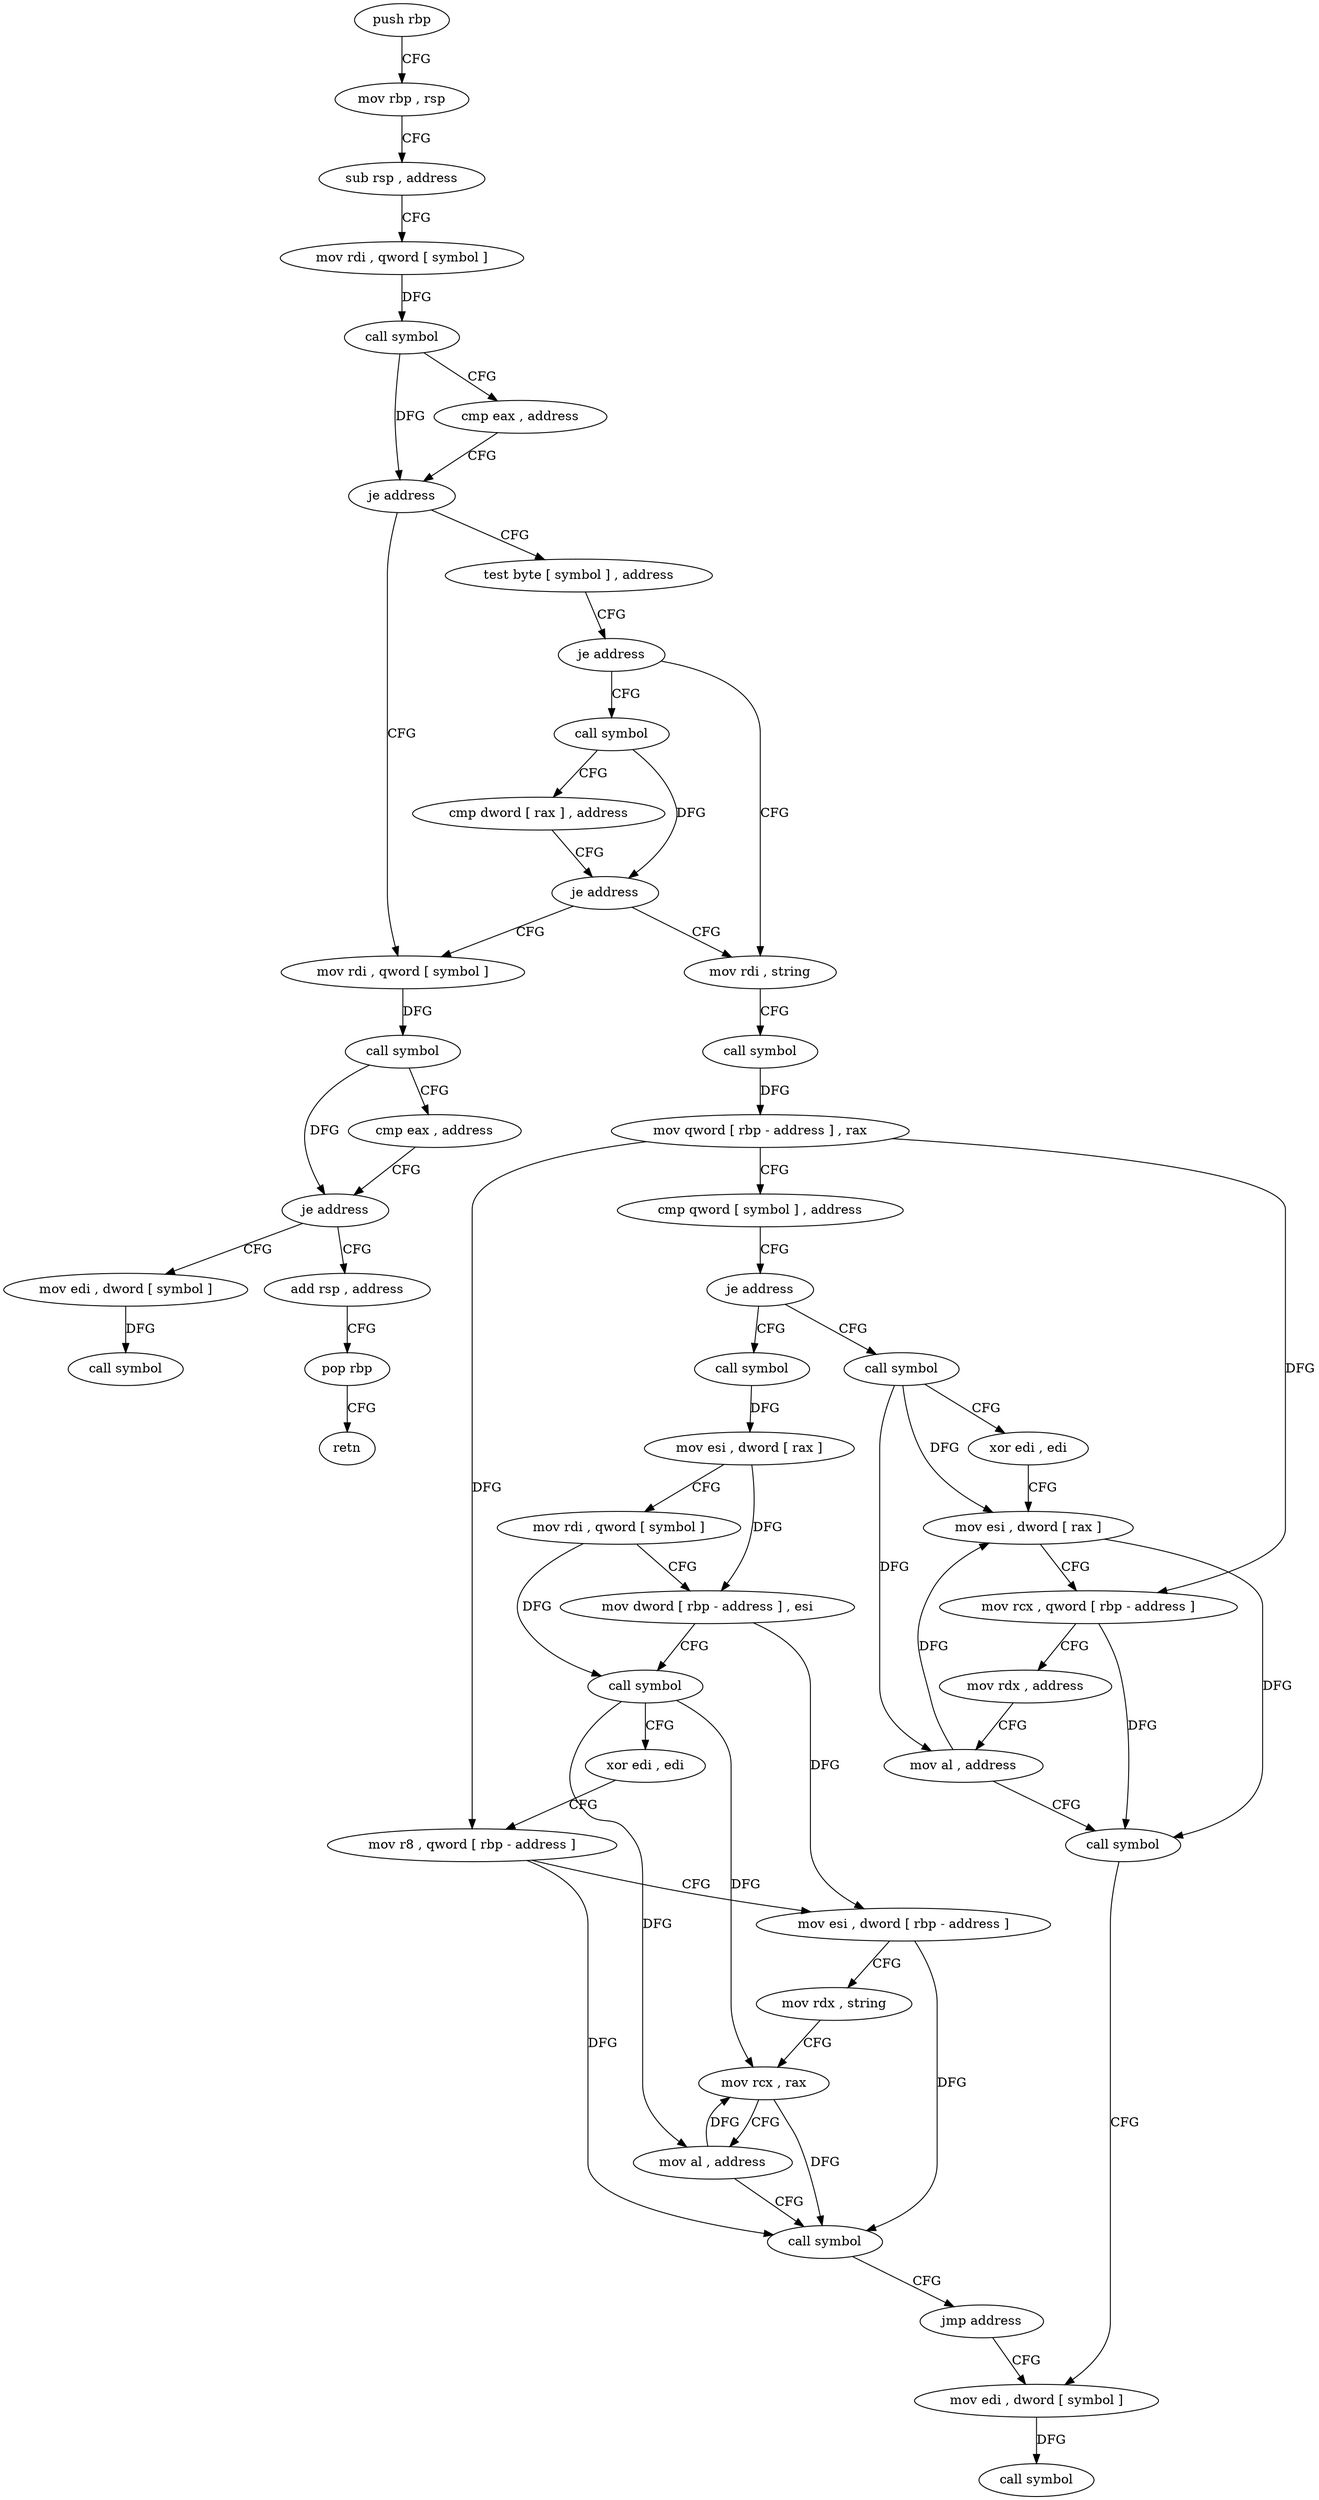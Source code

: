 digraph "func" {
"4210256" [label = "push rbp" ]
"4210257" [label = "mov rbp , rsp" ]
"4210260" [label = "sub rsp , address" ]
"4210264" [label = "mov rdi , qword [ symbol ]" ]
"4210272" [label = "call symbol" ]
"4210277" [label = "cmp eax , address" ]
"4210280" [label = "je address" ]
"4210447" [label = "mov rdi , qword [ symbol ]" ]
"4210286" [label = "test byte [ symbol ] , address" ]
"4210455" [label = "call symbol" ]
"4210460" [label = "cmp eax , address" ]
"4210463" [label = "je address" ]
"4210481" [label = "add rsp , address" ]
"4210469" [label = "mov edi , dword [ symbol ]" ]
"4210294" [label = "je address" ]
"4210314" [label = "mov rdi , string" ]
"4210300" [label = "call symbol" ]
"4210485" [label = "pop rbp" ]
"4210486" [label = "retn" ]
"4210476" [label = "call symbol" ]
"4210324" [label = "call symbol" ]
"4210329" [label = "mov qword [ rbp - address ] , rax" ]
"4210333" [label = "cmp qword [ symbol ] , address" ]
"4210342" [label = "je address" ]
"4210405" [label = "call symbol" ]
"4210348" [label = "call symbol" ]
"4210305" [label = "cmp dword [ rax ] , address" ]
"4210308" [label = "je address" ]
"4210410" [label = "xor edi , edi" ]
"4210412" [label = "mov esi , dword [ rax ]" ]
"4210414" [label = "mov rcx , qword [ rbp - address ]" ]
"4210418" [label = "mov rdx , address" ]
"4210428" [label = "mov al , address" ]
"4210430" [label = "call symbol" ]
"4210435" [label = "mov edi , dword [ symbol ]" ]
"4210353" [label = "mov esi , dword [ rax ]" ]
"4210355" [label = "mov rdi , qword [ symbol ]" ]
"4210363" [label = "mov dword [ rbp - address ] , esi" ]
"4210366" [label = "call symbol" ]
"4210371" [label = "xor edi , edi" ]
"4210373" [label = "mov r8 , qword [ rbp - address ]" ]
"4210377" [label = "mov esi , dword [ rbp - address ]" ]
"4210380" [label = "mov rdx , string" ]
"4210390" [label = "mov rcx , rax" ]
"4210393" [label = "mov al , address" ]
"4210395" [label = "call symbol" ]
"4210400" [label = "jmp address" ]
"4210442" [label = "call symbol" ]
"4210256" -> "4210257" [ label = "CFG" ]
"4210257" -> "4210260" [ label = "CFG" ]
"4210260" -> "4210264" [ label = "CFG" ]
"4210264" -> "4210272" [ label = "DFG" ]
"4210272" -> "4210277" [ label = "CFG" ]
"4210272" -> "4210280" [ label = "DFG" ]
"4210277" -> "4210280" [ label = "CFG" ]
"4210280" -> "4210447" [ label = "CFG" ]
"4210280" -> "4210286" [ label = "CFG" ]
"4210447" -> "4210455" [ label = "DFG" ]
"4210286" -> "4210294" [ label = "CFG" ]
"4210455" -> "4210460" [ label = "CFG" ]
"4210455" -> "4210463" [ label = "DFG" ]
"4210460" -> "4210463" [ label = "CFG" ]
"4210463" -> "4210481" [ label = "CFG" ]
"4210463" -> "4210469" [ label = "CFG" ]
"4210481" -> "4210485" [ label = "CFG" ]
"4210469" -> "4210476" [ label = "DFG" ]
"4210294" -> "4210314" [ label = "CFG" ]
"4210294" -> "4210300" [ label = "CFG" ]
"4210314" -> "4210324" [ label = "CFG" ]
"4210300" -> "4210305" [ label = "CFG" ]
"4210300" -> "4210308" [ label = "DFG" ]
"4210485" -> "4210486" [ label = "CFG" ]
"4210324" -> "4210329" [ label = "DFG" ]
"4210329" -> "4210333" [ label = "CFG" ]
"4210329" -> "4210414" [ label = "DFG" ]
"4210329" -> "4210373" [ label = "DFG" ]
"4210333" -> "4210342" [ label = "CFG" ]
"4210342" -> "4210405" [ label = "CFG" ]
"4210342" -> "4210348" [ label = "CFG" ]
"4210405" -> "4210410" [ label = "CFG" ]
"4210405" -> "4210412" [ label = "DFG" ]
"4210405" -> "4210428" [ label = "DFG" ]
"4210348" -> "4210353" [ label = "DFG" ]
"4210305" -> "4210308" [ label = "CFG" ]
"4210308" -> "4210447" [ label = "CFG" ]
"4210308" -> "4210314" [ label = "CFG" ]
"4210410" -> "4210412" [ label = "CFG" ]
"4210412" -> "4210414" [ label = "CFG" ]
"4210412" -> "4210430" [ label = "DFG" ]
"4210414" -> "4210418" [ label = "CFG" ]
"4210414" -> "4210430" [ label = "DFG" ]
"4210418" -> "4210428" [ label = "CFG" ]
"4210428" -> "4210430" [ label = "CFG" ]
"4210428" -> "4210412" [ label = "DFG" ]
"4210430" -> "4210435" [ label = "CFG" ]
"4210435" -> "4210442" [ label = "DFG" ]
"4210353" -> "4210355" [ label = "CFG" ]
"4210353" -> "4210363" [ label = "DFG" ]
"4210355" -> "4210363" [ label = "CFG" ]
"4210355" -> "4210366" [ label = "DFG" ]
"4210363" -> "4210366" [ label = "CFG" ]
"4210363" -> "4210377" [ label = "DFG" ]
"4210366" -> "4210371" [ label = "CFG" ]
"4210366" -> "4210390" [ label = "DFG" ]
"4210366" -> "4210393" [ label = "DFG" ]
"4210371" -> "4210373" [ label = "CFG" ]
"4210373" -> "4210377" [ label = "CFG" ]
"4210373" -> "4210395" [ label = "DFG" ]
"4210377" -> "4210380" [ label = "CFG" ]
"4210377" -> "4210395" [ label = "DFG" ]
"4210380" -> "4210390" [ label = "CFG" ]
"4210390" -> "4210393" [ label = "CFG" ]
"4210390" -> "4210395" [ label = "DFG" ]
"4210393" -> "4210395" [ label = "CFG" ]
"4210393" -> "4210390" [ label = "DFG" ]
"4210395" -> "4210400" [ label = "CFG" ]
"4210400" -> "4210435" [ label = "CFG" ]
}
